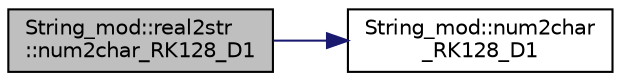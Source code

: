 digraph "String_mod::real2str::num2char_RK128_D1"
{
 // LATEX_PDF_SIZE
  edge [fontname="Helvetica",fontsize="10",labelfontname="Helvetica",labelfontsize="10"];
  node [fontname="Helvetica",fontsize="10",shape=record];
  rankdir="LR";
  Node1 [label="String_mod::real2str\l::num2char_RK128_D1",height=0.2,width=0.4,color="black", fillcolor="grey75", style="filled", fontcolor="black",tooltip="Convert the input value to string, with the requested format, if provided."];
  Node1 -> Node2 [color="midnightblue",fontsize="10",style="solid",fontname="Helvetica"];
  Node2 [label="String_mod::num2char\l_RK128_D1",height=0.2,width=0.4,color="black", fillcolor="white", style="filled",URL="$namespaceString__mod.html#a7d135010f3f8daf7ab318a5295977c53",tooltip="Convert the input value to string, with the requested format, if provided."];
}
